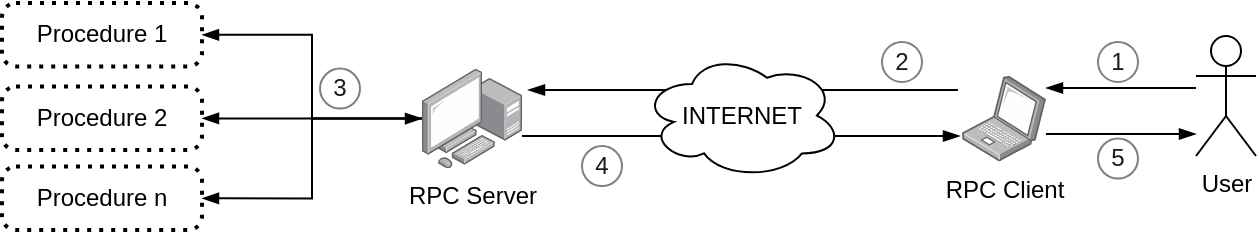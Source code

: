 <mxfile version="14.1.8" type="device" pages="5"><diagram id="woNlCmAnfD8aiD0QvETt" name="RPC"><mxGraphModel dx="1506" dy="543" grid="0" gridSize="10" guides="1" tooltips="1" connect="1" arrows="1" fold="1" page="0" pageScale="1" pageWidth="850" pageHeight="1100" math="0" shadow="0"><root><mxCell id="0"/><mxCell id="1" parent="0"/><mxCell id="-Z8hGdb2n2E0DFw_LCnq-26" style="edgeStyle=orthogonalEdgeStyle;rounded=0;orthogonalLoop=1;jettySize=auto;html=1;startArrow=none;startFill=0;endArrow=blockThin;endFill=1;" parent="1" source="-Z8hGdb2n2E0DFw_LCnq-1" target="-Z8hGdb2n2E0DFw_LCnq-6" edge="1"><mxGeometry relative="1" as="geometry"><mxPoint x="426" y="400" as="targetPoint"/><Array as="points"><mxPoint x="391" y="389"/><mxPoint x="391" y="389"/></Array></mxGeometry></mxCell><mxCell id="-Z8hGdb2n2E0DFw_LCnq-1" value="RPC Client" style="points=[];aspect=fixed;html=1;align=center;shadow=0;dashed=0;image;image=img/lib/allied_telesis/computer_and_terminals/Laptop.svg;" parent="1" vertex="1"><mxGeometry x="310" y="360" width="42" height="42.6" as="geometry"/></mxCell><mxCell id="-Z8hGdb2n2E0DFw_LCnq-10" style="edgeStyle=orthogonalEdgeStyle;rounded=0;orthogonalLoop=1;jettySize=auto;html=1;startArrow=blockThin;startFill=1;endArrow=none;endFill=0;entryX=-0.048;entryY=0.164;entryDx=0;entryDy=0;entryPerimeter=0;exitX=-0.06;exitY=0.214;exitDx=0;exitDy=0;exitPerimeter=0;" parent="1" source="-Z8hGdb2n2E0DFw_LCnq-2" target="-Z8hGdb2n2E0DFw_LCnq-1" edge="1"><mxGeometry relative="1" as="geometry"/></mxCell><mxCell id="-Z8hGdb2n2E0DFw_LCnq-11" style="edgeStyle=orthogonalEdgeStyle;rounded=0;orthogonalLoop=1;jettySize=auto;html=1;entryX=-0.024;entryY=0.704;entryDx=0;entryDy=0;entryPerimeter=0;startArrow=none;startFill=0;endArrow=blockThin;endFill=1;" parent="1" source="-Z8hGdb2n2E0DFw_LCnq-2" target="-Z8hGdb2n2E0DFw_LCnq-1" edge="1"><mxGeometry relative="1" as="geometry"><Array as="points"><mxPoint x="150" y="390"/><mxPoint x="150" y="390"/></Array></mxGeometry></mxCell><mxCell id="-Z8hGdb2n2E0DFw_LCnq-17" style="edgeStyle=orthogonalEdgeStyle;rounded=0;orthogonalLoop=1;jettySize=auto;html=1;entryX=1;entryY=0.5;entryDx=0;entryDy=0;startArrow=none;startFill=0;endArrow=blockThin;endFill=1;" parent="1" source="-Z8hGdb2n2E0DFw_LCnq-2" target="-Z8hGdb2n2E0DFw_LCnq-14" edge="1"><mxGeometry relative="1" as="geometry"/></mxCell><mxCell id="-Z8hGdb2n2E0DFw_LCnq-18" style="edgeStyle=orthogonalEdgeStyle;rounded=0;orthogonalLoop=1;jettySize=auto;html=1;entryX=1;entryY=0.5;entryDx=0;entryDy=0;startArrow=blockThin;startFill=1;endArrow=blockThin;endFill=1;" parent="1" source="-Z8hGdb2n2E0DFw_LCnq-2" target="-Z8hGdb2n2E0DFw_LCnq-15" edge="1"><mxGeometry relative="1" as="geometry"/></mxCell><mxCell id="-Z8hGdb2n2E0DFw_LCnq-19" style="edgeStyle=orthogonalEdgeStyle;rounded=0;orthogonalLoop=1;jettySize=auto;html=1;entryX=1;entryY=0.5;entryDx=0;entryDy=0;startArrow=none;startFill=0;endArrow=blockThin;endFill=1;" parent="1" source="-Z8hGdb2n2E0DFw_LCnq-2" target="-Z8hGdb2n2E0DFw_LCnq-16" edge="1"><mxGeometry relative="1" as="geometry"/></mxCell><mxCell id="-Z8hGdb2n2E0DFw_LCnq-2" value="RPC Server" style="points=[];html=1;align=center;shadow=0;dashed=0;image;image=img/lib/allied_telesis/computer_and_terminals/Personal_Computer_with_Server.svg;aspect=fixed;flipH=1;" parent="1" vertex="1"><mxGeometry x="40" y="356.3" width="50" height="50" as="geometry"/></mxCell><mxCell id="-Z8hGdb2n2E0DFw_LCnq-8" style="edgeStyle=orthogonalEdgeStyle;rounded=0;orthogonalLoop=1;jettySize=auto;html=1;startArrow=none;startFill=0;endArrow=blockThin;endFill=1;" parent="1" source="-Z8hGdb2n2E0DFw_LCnq-6" target="-Z8hGdb2n2E0DFw_LCnq-1" edge="1"><mxGeometry relative="1" as="geometry"><Array as="points"><mxPoint x="394" y="366"/><mxPoint x="394" y="366"/></Array></mxGeometry></mxCell><mxCell id="-Z8hGdb2n2E0DFw_LCnq-6" value="User" style="shape=umlActor;verticalLabelPosition=bottom;verticalAlign=top;html=1;outlineConnect=0;" parent="1" vertex="1"><mxGeometry x="427" y="340" width="30" height="60" as="geometry"/></mxCell><mxCell id="-Z8hGdb2n2E0DFw_LCnq-9" value="INTERNET" style="ellipse;shape=cloud;whiteSpace=wrap;html=1;" parent="1" vertex="1"><mxGeometry x="150" y="348.25" width="100" height="63.05" as="geometry"/></mxCell><mxCell id="-Z8hGdb2n2E0DFw_LCnq-14" value="Procedure 1" style="rounded=1;whiteSpace=wrap;html=1;absoluteArcSize=1;arcSize=14;strokeWidth=2;dashed=1;dashPattern=1 2;" parent="1" vertex="1"><mxGeometry x="-170" y="323.55" width="100" height="31.75" as="geometry"/></mxCell><mxCell id="-Z8hGdb2n2E0DFw_LCnq-15" value="Procedure 2" style="rounded=1;whiteSpace=wrap;html=1;absoluteArcSize=1;arcSize=14;strokeWidth=2;dashed=1;dashPattern=1 2;" parent="1" vertex="1"><mxGeometry x="-170" y="365.3" width="100" height="31.75" as="geometry"/></mxCell><mxCell id="-Z8hGdb2n2E0DFw_LCnq-16" value="Procedure n" style="rounded=1;whiteSpace=wrap;html=1;absoluteArcSize=1;arcSize=14;strokeWidth=2;dashed=1;dashPattern=1 2;" parent="1" vertex="1"><mxGeometry x="-170" y="405.3" width="100" height="31.75" as="geometry"/></mxCell><mxCell id="-Z8hGdb2n2E0DFw_LCnq-21" value="1" style="strokeWidth=1;html=1;shape=mxgraph.flowchart.start_2;whiteSpace=wrap;strokeColor=#808080;fontColor=#1A1A1A;" parent="1" vertex="1"><mxGeometry x="378" y="343" width="20" height="20" as="geometry"/></mxCell><mxCell id="-Z8hGdb2n2E0DFw_LCnq-22" value="2" style="strokeWidth=1;html=1;shape=mxgraph.flowchart.start_2;whiteSpace=wrap;strokeColor=#808080;fontColor=#1A1A1A;" parent="1" vertex="1"><mxGeometry x="270" y="343" width="20" height="20" as="geometry"/></mxCell><mxCell id="-Z8hGdb2n2E0DFw_LCnq-23" value="3" style="strokeWidth=1;html=1;shape=mxgraph.flowchart.start_2;whiteSpace=wrap;strokeColor=#808080;fontColor=#1A1A1A;" parent="1" vertex="1"><mxGeometry x="-11" y="356.3" width="20" height="20" as="geometry"/></mxCell><mxCell id="-Z8hGdb2n2E0DFw_LCnq-24" value="4" style="strokeWidth=1;html=1;shape=mxgraph.flowchart.start_2;whiteSpace=wrap;strokeColor=#808080;fontColor=#1A1A1A;" parent="1" vertex="1"><mxGeometry x="120" y="395.05" width="20" height="20" as="geometry"/></mxCell><mxCell id="-Z8hGdb2n2E0DFw_LCnq-27" value="5" style="strokeWidth=1;html=1;shape=mxgraph.flowchart.start_2;whiteSpace=wrap;strokeColor=#808080;fontColor=#1A1A1A;" parent="1" vertex="1"><mxGeometry x="378" y="391.3" width="20" height="20" as="geometry"/></mxCell></root></mxGraphModel></diagram><diagram id="Rv1lCtA5P-_V6Y8vibQd" name="Usecase"><mxGraphModel dx="866" dy="543" grid="0" gridSize="10" guides="1" tooltips="1" connect="1" arrows="1" fold="1" page="0" pageScale="1" pageWidth="850" pageHeight="1100" math="0" shadow="0"><root><mxCell id="M6fNICThDrxCu622uzMg-0"/><mxCell id="M6fNICThDrxCu622uzMg-1" parent="M6fNICThDrxCu622uzMg-0"/><mxCell id="M6fNICThDrxCu622uzMg-8" style="edgeStyle=orthogonalEdgeStyle;orthogonalLoop=1;jettySize=auto;html=1;exitX=0.5;exitY=0.5;exitDx=0;exitDy=0;exitPerimeter=0;entryX=0;entryY=0.5;entryDx=0;entryDy=0;curved=1;" parent="M6fNICThDrxCu622uzMg-1" source="M6fNICThDrxCu622uzMg-2" target="M6fNICThDrxCu622uzMg-3" edge="1"><mxGeometry relative="1" as="geometry"/></mxCell><mxCell id="M6fNICThDrxCu622uzMg-9" style="edgeStyle=orthogonalEdgeStyle;curved=1;orthogonalLoop=1;jettySize=auto;html=1;exitX=0.5;exitY=0.5;exitDx=0;exitDy=0;exitPerimeter=0;entryX=0;entryY=0.5;entryDx=0;entryDy=0;" parent="M6fNICThDrxCu622uzMg-1" source="M6fNICThDrxCu622uzMg-2" target="M6fNICThDrxCu622uzMg-4" edge="1"><mxGeometry relative="1" as="geometry"/></mxCell><mxCell id="M6fNICThDrxCu622uzMg-10" style="edgeStyle=orthogonalEdgeStyle;curved=1;orthogonalLoop=1;jettySize=auto;html=1;exitX=0.5;exitY=0.5;exitDx=0;exitDy=0;exitPerimeter=0;entryX=0;entryY=0.5;entryDx=0;entryDy=0;" parent="M6fNICThDrxCu622uzMg-1" source="M6fNICThDrxCu622uzMg-2" target="M6fNICThDrxCu622uzMg-6" edge="1"><mxGeometry relative="1" as="geometry"/></mxCell><mxCell id="M6fNICThDrxCu622uzMg-11" style="edgeStyle=orthogonalEdgeStyle;curved=1;orthogonalLoop=1;jettySize=auto;html=1;exitX=0.5;exitY=0.5;exitDx=0;exitDy=0;exitPerimeter=0;entryX=0;entryY=0.5;entryDx=0;entryDy=0;" parent="M6fNICThDrxCu622uzMg-1" source="M6fNICThDrxCu622uzMg-2" target="M6fNICThDrxCu622uzMg-5" edge="1"><mxGeometry relative="1" as="geometry"/></mxCell><mxCell id="M6fNICThDrxCu622uzMg-12" style="edgeStyle=orthogonalEdgeStyle;curved=1;orthogonalLoop=1;jettySize=auto;html=1;exitX=0.5;exitY=0.5;exitDx=0;exitDy=0;exitPerimeter=0;entryX=0;entryY=0.5;entryDx=0;entryDy=0;" parent="M6fNICThDrxCu622uzMg-1" source="M6fNICThDrxCu622uzMg-2" target="M6fNICThDrxCu622uzMg-7" edge="1"><mxGeometry relative="1" as="geometry"/></mxCell><mxCell id="M6fNICThDrxCu622uzMg-2" value="Pengguna" style="shape=umlActor;verticalLabelPosition=bottom;verticalAlign=top;html=1;" parent="M6fNICThDrxCu622uzMg-1" vertex="1"><mxGeometry x="120" y="160" width="30" height="60" as="geometry"/></mxCell><mxCell id="M6fNICThDrxCu622uzMg-3" value="Melihat daftar karyawan" style="ellipse;whiteSpace=wrap;html=1;" parent="M6fNICThDrxCu622uzMg-1" vertex="1"><mxGeometry x="280" y="80" width="100" height="70" as="geometry"/></mxCell><mxCell id="M6fNICThDrxCu622uzMg-4" value="Menambah data karyawan" style="ellipse;whiteSpace=wrap;html=1;" parent="M6fNICThDrxCu622uzMg-1" vertex="1"><mxGeometry x="280" y="160" width="100" height="70" as="geometry"/></mxCell><mxCell id="M6fNICThDrxCu622uzMg-5" value="Menghapus data karyawan" style="ellipse;whiteSpace=wrap;html=1;" parent="M6fNICThDrxCu622uzMg-1" vertex="1"><mxGeometry x="280" y="320" width="100" height="70" as="geometry"/></mxCell><mxCell id="M6fNICThDrxCu622uzMg-6" value="Mengubah data karyawan" style="ellipse;whiteSpace=wrap;html=1;" parent="M6fNICThDrxCu622uzMg-1" vertex="1"><mxGeometry x="280" y="240" width="100" height="70" as="geometry"/></mxCell><mxCell id="M6fNICThDrxCu622uzMg-7" value="Melihat detail data karyawan" style="ellipse;whiteSpace=wrap;html=1;" parent="M6fNICThDrxCu622uzMg-1" vertex="1"><mxGeometry x="280" y="400" width="100" height="70" as="geometry"/></mxCell></root></mxGraphModel></diagram><diagram id="-TFB2u6e1cImg6D9PpEs" name="Sequence"><mxGraphModel dx="722" dy="453" grid="0" gridSize="10" guides="1" tooltips="1" connect="1" arrows="1" fold="1" page="0" pageScale="1" pageWidth="850" pageHeight="1100" math="0" shadow="0"><root><mxCell id="QpWuN5VVwZldmbGWJyBb-0"/><mxCell id="QpWuN5VVwZldmbGWJyBb-1" parent="QpWuN5VVwZldmbGWJyBb-0"/><mxCell id="QpWuN5VVwZldmbGWJyBb-5" value="Proses Daftar Karyawan" style="shape=umlLifeline;participant=umlControl;perimeter=lifelinePerimeter;whiteSpace=wrap;html=1;container=1;collapsible=0;recursiveResize=0;verticalAlign=top;spacingTop=36;outlineConnect=0;" parent="QpWuN5VVwZldmbGWJyBb-1" vertex="1"><mxGeometry x="300" y="80" width="40" height="300" as="geometry"/></mxCell><mxCell id="QpWuN5VVwZldmbGWJyBb-12" value="" style="html=1;points=[];perimeter=orthogonalPerimeter;" parent="QpWuN5VVwZldmbGWJyBb-5" vertex="1"><mxGeometry x="15" y="120" width="10" height="130" as="geometry"/></mxCell><mxCell id="QpWuN5VVwZldmbGWJyBb-6" value="Data Karyawan" style="shape=umlLifeline;participant=umlEntity;perimeter=lifelinePerimeter;whiteSpace=wrap;html=1;container=1;collapsible=0;recursiveResize=0;verticalAlign=top;spacingTop=36;outlineConnect=0;" parent="QpWuN5VVwZldmbGWJyBb-1" vertex="1"><mxGeometry x="410" y="80" width="40" height="300" as="geometry"/></mxCell><mxCell id="QpWuN5VVwZldmbGWJyBb-16" value="" style="html=1;points=[];perimeter=orthogonalPerimeter;" parent="QpWuN5VVwZldmbGWJyBb-6" vertex="1"><mxGeometry x="15" y="150" width="10" height="80" as="geometry"/></mxCell><mxCell id="QpWuN5VVwZldmbGWJyBb-7" value="Halaman Daftar Karyawan" style="shape=umlLifeline;participant=umlBoundary;perimeter=lifelinePerimeter;whiteSpace=wrap;html=1;container=1;collapsible=0;recursiveResize=0;verticalAlign=top;spacingTop=36;outlineConnect=0;" parent="QpWuN5VVwZldmbGWJyBb-1" vertex="1"><mxGeometry x="170" y="80" width="50" height="300" as="geometry"/></mxCell><mxCell id="QpWuN5VVwZldmbGWJyBb-8" value="Pengguna" style="shape=umlLifeline;participant=umlActor;perimeter=lifelinePerimeter;whiteSpace=wrap;html=1;container=1;collapsible=0;recursiveResize=0;verticalAlign=top;spacingTop=36;outlineConnect=0;" parent="QpWuN5VVwZldmbGWJyBb-1" vertex="1"><mxGeometry x="70" y="80" width="20" height="300" as="geometry"/></mxCell><mxCell id="QpWuN5VVwZldmbGWJyBb-14" value="" style="html=1;points=[];perimeter=orthogonalPerimeter;" parent="QpWuN5VVwZldmbGWJyBb-8" vertex="1"><mxGeometry x="5" y="110" width="10" height="180" as="geometry"/></mxCell><mxCell id="QpWuN5VVwZldmbGWJyBb-10" value="" style="html=1;points=[];perimeter=orthogonalPerimeter;" parent="QpWuN5VVwZldmbGWJyBb-1" vertex="1"><mxGeometry x="190" y="190" width="10" height="180" as="geometry"/></mxCell><mxCell id="QpWuN5VVwZldmbGWJyBb-11" value="membuka halaman daftar&amp;nbsp;karyawan" style="html=1;verticalAlign=bottom;startArrow=oval;endArrow=block;startSize=8;" parent="QpWuN5VVwZldmbGWJyBb-1" source="QpWuN5VVwZldmbGWJyBb-8" target="QpWuN5VVwZldmbGWJyBb-10" edge="1"><mxGeometry x="0.095" y="10" relative="1" as="geometry"><mxPoint x="80" y="150" as="sourcePoint"/><Array as="points"><mxPoint x="130" y="200"/></Array><mxPoint x="1" as="offset"/></mxGeometry></mxCell><mxCell id="QpWuN5VVwZldmbGWJyBb-13" value="meminta data karyawan" style="html=1;verticalAlign=bottom;startArrow=oval;endArrow=block;startSize=8;" parent="QpWuN5VVwZldmbGWJyBb-1" source="QpWuN5VVwZldmbGWJyBb-7" target="QpWuN5VVwZldmbGWJyBb-12" edge="1"><mxGeometry relative="1" as="geometry"><mxPoint x="260" y="190" as="sourcePoint"/><Array as="points"><mxPoint x="290" y="220"/></Array></mxGeometry></mxCell><mxCell id="QpWuN5VVwZldmbGWJyBb-17" value="meminta data karyawan" style="html=1;verticalAlign=bottom;startArrow=oval;endArrow=block;startSize=8;" parent="QpWuN5VVwZldmbGWJyBb-1" source="QpWuN5VVwZldmbGWJyBb-12" target="QpWuN5VVwZldmbGWJyBb-16" edge="1"><mxGeometry relative="1" as="geometry"><mxPoint x="366" y="190" as="sourcePoint"/><Array as="points"><mxPoint x="400" y="250"/></Array></mxGeometry></mxCell><mxCell id="QpWuN5VVwZldmbGWJyBb-18" value="mengirim data karyawan" style="html=1;verticalAlign=bottom;startArrow=oval;startFill=1;endArrow=block;startSize=8;exitX=0.2;exitY=0.75;exitDx=0;exitDy=0;exitPerimeter=0;" parent="QpWuN5VVwZldmbGWJyBb-1" source="QpWuN5VVwZldmbGWJyBb-16" target="QpWuN5VVwZldmbGWJyBb-12" edge="1"><mxGeometry width="60" relative="1" as="geometry"><mxPoint x="360" y="280" as="sourcePoint"/><mxPoint x="380" y="350" as="targetPoint"/></mxGeometry></mxCell><mxCell id="QpWuN5VVwZldmbGWJyBb-19" value="mengirim data karyawan" style="html=1;verticalAlign=bottom;startArrow=oval;startFill=1;endArrow=block;startSize=8;" parent="QpWuN5VVwZldmbGWJyBb-1" source="QpWuN5VVwZldmbGWJyBb-12" target="QpWuN5VVwZldmbGWJyBb-10" edge="1"><mxGeometry width="60" relative="1" as="geometry"><mxPoint x="360" y="324" as="sourcePoint"/><mxPoint x="420" y="324" as="targetPoint"/><Array as="points"><mxPoint x="260" y="310"/></Array></mxGeometry></mxCell><mxCell id="QpWuN5VVwZldmbGWJyBb-21" value="menampilkan data karyawan" style="html=1;verticalAlign=bottom;startArrow=oval;startFill=1;endArrow=block;startSize=8;exitX=0.2;exitY=0.75;exitDx=0;exitDy=0;exitPerimeter=0;" parent="QpWuN5VVwZldmbGWJyBb-1" edge="1"><mxGeometry width="60" relative="1" as="geometry"><mxPoint x="192" y="340" as="sourcePoint"/><mxPoint x="80" y="340" as="targetPoint"/></mxGeometry></mxCell><mxCell id="QpWuN5VVwZldmbGWJyBb-22" value="Proses Tambah Karyawan" style="shape=umlLifeline;participant=umlControl;perimeter=lifelinePerimeter;whiteSpace=wrap;html=1;container=1;collapsible=0;recursiveResize=0;verticalAlign=top;spacingTop=36;outlineConnect=0;" parent="QpWuN5VVwZldmbGWJyBb-1" vertex="1"><mxGeometry x="780" y="80" width="40" height="300" as="geometry"/></mxCell><mxCell id="QpWuN5VVwZldmbGWJyBb-23" value="" style="html=1;points=[];perimeter=orthogonalPerimeter;" parent="QpWuN5VVwZldmbGWJyBb-22" vertex="1"><mxGeometry x="15" y="120" width="10" height="80" as="geometry"/></mxCell><mxCell id="QpWuN5VVwZldmbGWJyBb-24" value="Data Karyawan" style="shape=umlLifeline;participant=umlEntity;perimeter=lifelinePerimeter;whiteSpace=wrap;html=1;container=1;collapsible=0;recursiveResize=0;verticalAlign=top;spacingTop=36;outlineConnect=0;" parent="QpWuN5VVwZldmbGWJyBb-1" vertex="1"><mxGeometry x="890" y="80" width="40" height="300" as="geometry"/></mxCell><mxCell id="QpWuN5VVwZldmbGWJyBb-25" value="" style="html=1;points=[];perimeter=orthogonalPerimeter;" parent="QpWuN5VVwZldmbGWJyBb-24" vertex="1"><mxGeometry x="15" y="150" width="10" height="80" as="geometry"/></mxCell><mxCell id="QpWuN5VVwZldmbGWJyBb-26" value="Halaman Tambah Karyawan" style="shape=umlLifeline;participant=umlBoundary;perimeter=lifelinePerimeter;whiteSpace=wrap;html=1;container=1;collapsible=0;recursiveResize=0;verticalAlign=top;spacingTop=36;outlineConnect=0;" parent="QpWuN5VVwZldmbGWJyBb-1" vertex="1"><mxGeometry x="650" y="80" width="50" height="300" as="geometry"/></mxCell><mxCell id="QpWuN5VVwZldmbGWJyBb-27" value="Pengguna" style="shape=umlLifeline;participant=umlActor;perimeter=lifelinePerimeter;whiteSpace=wrap;html=1;container=1;collapsible=0;recursiveResize=0;verticalAlign=top;spacingTop=36;outlineConnect=0;" parent="QpWuN5VVwZldmbGWJyBb-1" vertex="1"><mxGeometry x="550" y="80" width="20" height="300" as="geometry"/></mxCell><mxCell id="QpWuN5VVwZldmbGWJyBb-28" value="" style="html=1;points=[];perimeter=orthogonalPerimeter;" parent="QpWuN5VVwZldmbGWJyBb-27" vertex="1"><mxGeometry x="5" y="110" width="10" height="70" as="geometry"/></mxCell><mxCell id="QpWuN5VVwZldmbGWJyBb-29" value="" style="html=1;points=[];perimeter=orthogonalPerimeter;" parent="QpWuN5VVwZldmbGWJyBb-1" vertex="1"><mxGeometry x="670" y="190" width="10" height="70" as="geometry"/></mxCell><mxCell id="QpWuN5VVwZldmbGWJyBb-30" value="mengisi data karyawan" style="html=1;verticalAlign=bottom;startArrow=oval;endArrow=block;startSize=8;" parent="QpWuN5VVwZldmbGWJyBb-1" source="QpWuN5VVwZldmbGWJyBb-27" target="QpWuN5VVwZldmbGWJyBb-29" edge="1"><mxGeometry x="0.095" y="10" relative="1" as="geometry"><mxPoint x="560" y="150" as="sourcePoint"/><Array as="points"><mxPoint x="610" y="200"/></Array><mxPoint x="1" as="offset"/></mxGeometry></mxCell><mxCell id="QpWuN5VVwZldmbGWJyBb-31" value="mengirim data karyawan" style="html=1;verticalAlign=bottom;startArrow=oval;endArrow=block;startSize=8;" parent="QpWuN5VVwZldmbGWJyBb-1" source="QpWuN5VVwZldmbGWJyBb-26" target="QpWuN5VVwZldmbGWJyBb-23" edge="1"><mxGeometry relative="1" as="geometry"><mxPoint x="740" y="190" as="sourcePoint"/><Array as="points"><mxPoint x="770" y="220"/></Array></mxGeometry></mxCell><mxCell id="QpWuN5VVwZldmbGWJyBb-32" value="menyimpan data karyawan" style="html=1;verticalAlign=bottom;startArrow=oval;endArrow=block;startSize=8;" parent="QpWuN5VVwZldmbGWJyBb-1" source="QpWuN5VVwZldmbGWJyBb-23" target="QpWuN5VVwZldmbGWJyBb-25" edge="1"><mxGeometry relative="1" as="geometry"><mxPoint x="846" y="190" as="sourcePoint"/><Array as="points"><mxPoint x="880" y="250"/></Array></mxGeometry></mxCell><mxCell id="yzYEtPhtrdbTJRvavdKG-0" value="Proses Ubah Karyawan" style="shape=umlLifeline;participant=umlControl;perimeter=lifelinePerimeter;whiteSpace=wrap;html=1;container=1;collapsible=0;recursiveResize=0;verticalAlign=top;spacingTop=36;outlineConnect=0;" vertex="1" parent="QpWuN5VVwZldmbGWJyBb-1"><mxGeometry x="300" y="440" width="40" height="300" as="geometry"/></mxCell><mxCell id="yzYEtPhtrdbTJRvavdKG-1" value="" style="html=1;points=[];perimeter=orthogonalPerimeter;" vertex="1" parent="yzYEtPhtrdbTJRvavdKG-0"><mxGeometry x="15" y="120" width="10" height="100" as="geometry"/></mxCell><mxCell id="yzYEtPhtrdbTJRvavdKG-2" value="Data Karyawan" style="shape=umlLifeline;participant=umlEntity;perimeter=lifelinePerimeter;whiteSpace=wrap;html=1;container=1;collapsible=0;recursiveResize=0;verticalAlign=top;spacingTop=36;outlineConnect=0;" vertex="1" parent="QpWuN5VVwZldmbGWJyBb-1"><mxGeometry x="410" y="440" width="40" height="300" as="geometry"/></mxCell><mxCell id="yzYEtPhtrdbTJRvavdKG-3" value="" style="html=1;points=[];perimeter=orthogonalPerimeter;" vertex="1" parent="yzYEtPhtrdbTJRvavdKG-2"><mxGeometry x="15" y="150" width="10" height="80" as="geometry"/></mxCell><mxCell id="yzYEtPhtrdbTJRvavdKG-4" value="Halaman Ubah Karyawan" style="shape=umlLifeline;participant=umlBoundary;perimeter=lifelinePerimeter;whiteSpace=wrap;html=1;container=1;collapsible=0;recursiveResize=0;verticalAlign=top;spacingTop=36;outlineConnect=0;" vertex="1" parent="QpWuN5VVwZldmbGWJyBb-1"><mxGeometry x="170" y="440" width="51" height="300" as="geometry"/></mxCell><mxCell id="yzYEtPhtrdbTJRvavdKG-5" value="Pengguna" style="shape=umlLifeline;participant=umlActor;perimeter=lifelinePerimeter;whiteSpace=wrap;html=1;container=1;collapsible=0;recursiveResize=0;verticalAlign=top;spacingTop=36;outlineConnect=0;" vertex="1" parent="QpWuN5VVwZldmbGWJyBb-1"><mxGeometry x="70" y="440" width="20" height="300" as="geometry"/></mxCell><mxCell id="yzYEtPhtrdbTJRvavdKG-6" value="" style="html=1;points=[];perimeter=orthogonalPerimeter;" vertex="1" parent="yzYEtPhtrdbTJRvavdKG-5"><mxGeometry x="5" y="110" width="10" height="90" as="geometry"/></mxCell><mxCell id="yzYEtPhtrdbTJRvavdKG-7" value="" style="html=1;points=[];perimeter=orthogonalPerimeter;" vertex="1" parent="QpWuN5VVwZldmbGWJyBb-1"><mxGeometry x="190" y="550" width="10" height="90" as="geometry"/></mxCell><mxCell id="yzYEtPhtrdbTJRvavdKG-8" value="mengisi perubahan data karyawan" style="html=1;verticalAlign=bottom;startArrow=oval;endArrow=block;startSize=8;" edge="1" parent="QpWuN5VVwZldmbGWJyBb-1" source="yzYEtPhtrdbTJRvavdKG-5" target="yzYEtPhtrdbTJRvavdKG-7"><mxGeometry x="0.095" y="10" relative="1" as="geometry"><mxPoint x="80" y="510" as="sourcePoint"/><Array as="points"><mxPoint x="130" y="560"/></Array><mxPoint x="1" as="offset"/></mxGeometry></mxCell><mxCell id="yzYEtPhtrdbTJRvavdKG-9" value="mengirim data karyawan" style="html=1;verticalAlign=bottom;startArrow=oval;endArrow=block;startSize=8;" edge="1" parent="QpWuN5VVwZldmbGWJyBb-1" source="yzYEtPhtrdbTJRvavdKG-4" target="yzYEtPhtrdbTJRvavdKG-1"><mxGeometry relative="1" as="geometry"><mxPoint x="260" y="550" as="sourcePoint"/><Array as="points"><mxPoint x="290" y="580"/></Array></mxGeometry></mxCell><mxCell id="yzYEtPhtrdbTJRvavdKG-10" value="menyimpan data karyawan" style="html=1;verticalAlign=bottom;startArrow=oval;endArrow=block;startSize=8;" edge="1" parent="QpWuN5VVwZldmbGWJyBb-1" source="yzYEtPhtrdbTJRvavdKG-1" target="yzYEtPhtrdbTJRvavdKG-3"><mxGeometry relative="1" as="geometry"><mxPoint x="366" y="550" as="sourcePoint"/><Array as="points"><mxPoint x="400" y="610"/></Array></mxGeometry></mxCell><mxCell id="QyrhIuuWa1SiT28RYTTI-0" value="Proses Hapus Karyawan" style="shape=umlLifeline;participant=umlControl;perimeter=lifelinePerimeter;whiteSpace=wrap;html=1;container=1;collapsible=0;recursiveResize=0;verticalAlign=top;spacingTop=36;outlineConnect=0;" vertex="1" parent="QpWuN5VVwZldmbGWJyBb-1"><mxGeometry x="780" y="440" width="40" height="300" as="geometry"/></mxCell><mxCell id="QyrhIuuWa1SiT28RYTTI-1" value="" style="html=1;points=[];perimeter=orthogonalPerimeter;" vertex="1" parent="QyrhIuuWa1SiT28RYTTI-0"><mxGeometry x="15" y="120" width="10" height="100" as="geometry"/></mxCell><mxCell id="QyrhIuuWa1SiT28RYTTI-2" value="Data Karyawan" style="shape=umlLifeline;participant=umlEntity;perimeter=lifelinePerimeter;whiteSpace=wrap;html=1;container=1;collapsible=0;recursiveResize=0;verticalAlign=top;spacingTop=36;outlineConnect=0;" vertex="1" parent="QpWuN5VVwZldmbGWJyBb-1"><mxGeometry x="890" y="440" width="40" height="300" as="geometry"/></mxCell><mxCell id="QyrhIuuWa1SiT28RYTTI-3" value="" style="html=1;points=[];perimeter=orthogonalPerimeter;" vertex="1" parent="QyrhIuuWa1SiT28RYTTI-2"><mxGeometry x="15" y="150" width="10" height="80" as="geometry"/></mxCell><mxCell id="QyrhIuuWa1SiT28RYTTI-4" value="Tombol Hapus Karyawan" style="shape=umlLifeline;participant=umlBoundary;perimeter=lifelinePerimeter;whiteSpace=wrap;html=1;container=1;collapsible=0;recursiveResize=0;verticalAlign=top;spacingTop=36;outlineConnect=0;" vertex="1" parent="QpWuN5VVwZldmbGWJyBb-1"><mxGeometry x="650" y="441" width="50" height="300" as="geometry"/></mxCell><mxCell id="QyrhIuuWa1SiT28RYTTI-5" value="Pengguna" style="shape=umlLifeline;participant=umlActor;perimeter=lifelinePerimeter;whiteSpace=wrap;html=1;container=1;collapsible=0;recursiveResize=0;verticalAlign=top;spacingTop=36;outlineConnect=0;" vertex="1" parent="QpWuN5VVwZldmbGWJyBb-1"><mxGeometry x="550" y="440" width="20" height="300" as="geometry"/></mxCell><mxCell id="QyrhIuuWa1SiT28RYTTI-6" value="" style="html=1;points=[];perimeter=orthogonalPerimeter;" vertex="1" parent="QyrhIuuWa1SiT28RYTTI-5"><mxGeometry x="5" y="110" width="10" height="90" as="geometry"/></mxCell><mxCell id="QyrhIuuWa1SiT28RYTTI-7" value="" style="html=1;points=[];perimeter=orthogonalPerimeter;" vertex="1" parent="QpWuN5VVwZldmbGWJyBb-1"><mxGeometry x="670" y="550" width="10" height="90" as="geometry"/></mxCell><mxCell id="QyrhIuuWa1SiT28RYTTI-8" value="menekan tombol hapus" style="html=1;verticalAlign=bottom;startArrow=oval;endArrow=block;startSize=8;" edge="1" parent="QpWuN5VVwZldmbGWJyBb-1" source="QyrhIuuWa1SiT28RYTTI-5" target="QyrhIuuWa1SiT28RYTTI-7"><mxGeometry x="0.095" y="10" relative="1" as="geometry"><mxPoint x="560" y="510" as="sourcePoint"/><Array as="points"><mxPoint x="610" y="560"/></Array><mxPoint x="1" as="offset"/></mxGeometry></mxCell><mxCell id="QyrhIuuWa1SiT28RYTTI-9" value="menghapus data karyawan" style="html=1;verticalAlign=bottom;startArrow=oval;endArrow=block;startSize=8;" edge="1" parent="QpWuN5VVwZldmbGWJyBb-1" source="QyrhIuuWa1SiT28RYTTI-4" target="QyrhIuuWa1SiT28RYTTI-1"><mxGeometry relative="1" as="geometry"><mxPoint x="740" y="550" as="sourcePoint"/><Array as="points"><mxPoint x="770" y="580"/></Array></mxGeometry></mxCell><mxCell id="QyrhIuuWa1SiT28RYTTI-10" value="menghapus data karyawan" style="html=1;verticalAlign=bottom;startArrow=oval;endArrow=block;startSize=8;" edge="1" parent="QpWuN5VVwZldmbGWJyBb-1" source="QyrhIuuWa1SiT28RYTTI-1" target="QyrhIuuWa1SiT28RYTTI-3"><mxGeometry relative="1" as="geometry"><mxPoint x="846" y="550" as="sourcePoint"/><Array as="points"><mxPoint x="880" y="610"/></Array></mxGeometry></mxCell><mxCell id="QyrhIuuWa1SiT28RYTTI-11" value="Proses Detail Karyawan" style="shape=umlLifeline;participant=umlControl;perimeter=lifelinePerimeter;whiteSpace=wrap;html=1;container=1;collapsible=0;recursiveResize=0;verticalAlign=top;spacingTop=36;outlineConnect=0;" vertex="1" parent="QpWuN5VVwZldmbGWJyBb-1"><mxGeometry x="300" y="830" width="40" height="300" as="geometry"/></mxCell><mxCell id="QyrhIuuWa1SiT28RYTTI-12" value="" style="html=1;points=[];perimeter=orthogonalPerimeter;" vertex="1" parent="QyrhIuuWa1SiT28RYTTI-11"><mxGeometry x="15" y="120" width="10" height="130" as="geometry"/></mxCell><mxCell id="QyrhIuuWa1SiT28RYTTI-13" value="Data Karyawan" style="shape=umlLifeline;participant=umlEntity;perimeter=lifelinePerimeter;whiteSpace=wrap;html=1;container=1;collapsible=0;recursiveResize=0;verticalAlign=top;spacingTop=36;outlineConnect=0;" vertex="1" parent="QpWuN5VVwZldmbGWJyBb-1"><mxGeometry x="410" y="830" width="40" height="300" as="geometry"/></mxCell><mxCell id="QyrhIuuWa1SiT28RYTTI-14" value="" style="html=1;points=[];perimeter=orthogonalPerimeter;" vertex="1" parent="QyrhIuuWa1SiT28RYTTI-13"><mxGeometry x="15" y="150" width="10" height="80" as="geometry"/></mxCell><mxCell id="QyrhIuuWa1SiT28RYTTI-15" value="Halaman Detail Karyawan" style="shape=umlLifeline;participant=umlBoundary;perimeter=lifelinePerimeter;whiteSpace=wrap;html=1;container=1;collapsible=0;recursiveResize=0;verticalAlign=top;spacingTop=36;outlineConnect=0;" vertex="1" parent="QpWuN5VVwZldmbGWJyBb-1"><mxGeometry x="170" y="830" width="50" height="300" as="geometry"/></mxCell><mxCell id="QyrhIuuWa1SiT28RYTTI-16" value="Pengguna" style="shape=umlLifeline;participant=umlActor;perimeter=lifelinePerimeter;whiteSpace=wrap;html=1;container=1;collapsible=0;recursiveResize=0;verticalAlign=top;spacingTop=36;outlineConnect=0;" vertex="1" parent="QpWuN5VVwZldmbGWJyBb-1"><mxGeometry x="70" y="830" width="20" height="300" as="geometry"/></mxCell><mxCell id="QyrhIuuWa1SiT28RYTTI-17" value="" style="html=1;points=[];perimeter=orthogonalPerimeter;" vertex="1" parent="QyrhIuuWa1SiT28RYTTI-16"><mxGeometry x="5" y="110" width="10" height="180" as="geometry"/></mxCell><mxCell id="QyrhIuuWa1SiT28RYTTI-18" value="" style="html=1;points=[];perimeter=orthogonalPerimeter;" vertex="1" parent="QpWuN5VVwZldmbGWJyBb-1"><mxGeometry x="190" y="940" width="10" height="180" as="geometry"/></mxCell><mxCell id="QyrhIuuWa1SiT28RYTTI-19" value="membuka halaman detail karyawan" style="html=1;verticalAlign=bottom;startArrow=oval;endArrow=block;startSize=8;" edge="1" parent="QpWuN5VVwZldmbGWJyBb-1" source="QyrhIuuWa1SiT28RYTTI-16" target="QyrhIuuWa1SiT28RYTTI-18"><mxGeometry x="0.095" y="10" relative="1" as="geometry"><mxPoint x="80" y="900" as="sourcePoint"/><Array as="points"><mxPoint x="130" y="950"/></Array><mxPoint x="1" as="offset"/></mxGeometry></mxCell><mxCell id="QyrhIuuWa1SiT28RYTTI-20" value="meminta data karyawan" style="html=1;verticalAlign=bottom;startArrow=oval;endArrow=block;startSize=8;" edge="1" parent="QpWuN5VVwZldmbGWJyBb-1" source="QyrhIuuWa1SiT28RYTTI-15" target="QyrhIuuWa1SiT28RYTTI-12"><mxGeometry relative="1" as="geometry"><mxPoint x="260" y="940" as="sourcePoint"/><Array as="points"><mxPoint x="290" y="970"/></Array></mxGeometry></mxCell><mxCell id="QyrhIuuWa1SiT28RYTTI-21" value="meminta data karyawan" style="html=1;verticalAlign=bottom;startArrow=oval;endArrow=block;startSize=8;" edge="1" parent="QpWuN5VVwZldmbGWJyBb-1" source="QyrhIuuWa1SiT28RYTTI-12" target="QyrhIuuWa1SiT28RYTTI-14"><mxGeometry relative="1" as="geometry"><mxPoint x="366" y="940" as="sourcePoint"/><Array as="points"><mxPoint x="400" y="1000"/></Array></mxGeometry></mxCell><mxCell id="QyrhIuuWa1SiT28RYTTI-22" value="mengirim data karyawan" style="html=1;verticalAlign=bottom;startArrow=oval;startFill=1;endArrow=block;startSize=8;exitX=0.2;exitY=0.75;exitDx=0;exitDy=0;exitPerimeter=0;" edge="1" parent="QpWuN5VVwZldmbGWJyBb-1" source="QyrhIuuWa1SiT28RYTTI-14" target="QyrhIuuWa1SiT28RYTTI-12"><mxGeometry width="60" relative="1" as="geometry"><mxPoint x="360" y="1030" as="sourcePoint"/><mxPoint x="380" y="1100" as="targetPoint"/></mxGeometry></mxCell><mxCell id="QyrhIuuWa1SiT28RYTTI-23" value="mengirim data karyawan" style="html=1;verticalAlign=bottom;startArrow=oval;startFill=1;endArrow=block;startSize=8;" edge="1" parent="QpWuN5VVwZldmbGWJyBb-1" source="QyrhIuuWa1SiT28RYTTI-12" target="QyrhIuuWa1SiT28RYTTI-18"><mxGeometry width="60" relative="1" as="geometry"><mxPoint x="360" y="1074" as="sourcePoint"/><mxPoint x="420" y="1074" as="targetPoint"/><Array as="points"><mxPoint x="260" y="1060"/></Array></mxGeometry></mxCell><mxCell id="QyrhIuuWa1SiT28RYTTI-24" value="menampilkan data karyawan" style="html=1;verticalAlign=bottom;startArrow=oval;startFill=1;endArrow=block;startSize=8;exitX=0.2;exitY=0.75;exitDx=0;exitDy=0;exitPerimeter=0;" edge="1" parent="QpWuN5VVwZldmbGWJyBb-1"><mxGeometry width="60" relative="1" as="geometry"><mxPoint x="192" y="1090" as="sourcePoint"/><mxPoint x="80.0" y="1090" as="targetPoint"/></mxGeometry></mxCell></root></mxGraphModel></diagram><diagram id="Z8iZZx_JANPgofNG9bMm" name="Activity"><mxGraphModel dx="1701" dy="1039" grid="0" gridSize="10" guides="1" tooltips="1" connect="1" arrows="1" fold="1" page="0" pageScale="1" pageWidth="850" pageHeight="1100" math="0" shadow="0"><root><mxCell id="xOMlkDdO838p1mEP-yCW-0"/><mxCell id="xOMlkDdO838p1mEP-yCW-1" parent="xOMlkDdO838p1mEP-yCW-0"/><mxCell id="46NGdzP7roDiaQ2iLfUV-12" value="Melihat Daftar Karyawan" style="swimlane;html=1;childLayout=stackLayout;resizeParent=1;resizeParentMax=0;startSize=20;" vertex="1" parent="xOMlkDdO838p1mEP-yCW-1"><mxGeometry x="-60" y="-70" width="310" height="430" as="geometry"/></mxCell><mxCell id="46NGdzP7roDiaQ2iLfUV-13" value="Pengguna" style="swimlane;html=1;startSize=20;" vertex="1" parent="46NGdzP7roDiaQ2iLfUV-12"><mxGeometry y="20" width="150" height="410" as="geometry"/></mxCell><mxCell id="46NGdzP7roDiaQ2iLfUV-17" value="" style="ellipse;html=1;shape=startState;fillColor=#000000;strokeColor=#ff0000;" vertex="1" parent="46NGdzP7roDiaQ2iLfUV-13"><mxGeometry x="56" y="30" width="31" height="30" as="geometry"/></mxCell><mxCell id="46NGdzP7roDiaQ2iLfUV-18" value="" style="edgeStyle=orthogonalEdgeStyle;html=1;verticalAlign=bottom;endArrow=open;endSize=8;strokeColor=#ff0000;" edge="1" source="46NGdzP7roDiaQ2iLfUV-17" parent="46NGdzP7roDiaQ2iLfUV-13" target="46NGdzP7roDiaQ2iLfUV-19"><mxGeometry relative="1" as="geometry"><mxPoint x="60" y="120" as="targetPoint"/></mxGeometry></mxCell><mxCell id="46NGdzP7roDiaQ2iLfUV-19" value="Membuka halaman daftar karyawan" style="rounded=1;whiteSpace=wrap;html=1;arcSize=40;fontColor=#000000;fillColor=#ffffc0;strokeColor=#ff0000;" vertex="1" parent="46NGdzP7roDiaQ2iLfUV-13"><mxGeometry x="11" y="120" width="121" height="40" as="geometry"/></mxCell><mxCell id="46NGdzP7roDiaQ2iLfUV-23" value="Melihat daftar karyawan" style="rounded=1;whiteSpace=wrap;html=1;arcSize=40;fontColor=#000000;fillColor=#ffffc0;strokeColor=#ff0000;" vertex="1" parent="46NGdzP7roDiaQ2iLfUV-13"><mxGeometry x="15" y="230" width="120" height="40" as="geometry"/></mxCell><mxCell id="46NGdzP7roDiaQ2iLfUV-24" value="" style="edgeStyle=orthogonalEdgeStyle;html=1;verticalAlign=bottom;endArrow=open;endSize=8;strokeColor=#ff0000;entryX=0.5;entryY=0;entryDx=0;entryDy=0;" edge="1" source="46NGdzP7roDiaQ2iLfUV-23" parent="46NGdzP7roDiaQ2iLfUV-13" target="46NGdzP7roDiaQ2iLfUV-26"><mxGeometry relative="1" as="geometry"><mxPoint x="75" y="330" as="targetPoint"/></mxGeometry></mxCell><mxCell id="46NGdzP7roDiaQ2iLfUV-26" value="" style="ellipse;html=1;shape=endState;fillColor=#000000;strokeColor=#ff0000;" vertex="1" parent="46NGdzP7roDiaQ2iLfUV-13"><mxGeometry x="60" y="340" width="30" height="30" as="geometry"/></mxCell><mxCell id="46NGdzP7roDiaQ2iLfUV-14" value="Aplikasi" style="swimlane;html=1;startSize=20;" vertex="1" parent="46NGdzP7roDiaQ2iLfUV-12"><mxGeometry x="150" y="20" width="160" height="410" as="geometry"/></mxCell><mxCell id="46NGdzP7roDiaQ2iLfUV-21" value="Menampilkan halaman daftar karyawan" style="rounded=1;whiteSpace=wrap;html=1;arcSize=40;fontColor=#000000;fillColor=#ffffc0;strokeColor=#ff0000;" vertex="1" parent="46NGdzP7roDiaQ2iLfUV-14"><mxGeometry x="20" y="120" width="120" height="40" as="geometry"/></mxCell><mxCell id="46NGdzP7roDiaQ2iLfUV-20" value="" style="edgeStyle=orthogonalEdgeStyle;html=1;verticalAlign=bottom;endArrow=open;endSize=8;strokeColor=#ff0000;" edge="1" source="46NGdzP7roDiaQ2iLfUV-19" parent="46NGdzP7roDiaQ2iLfUV-12" target="46NGdzP7roDiaQ2iLfUV-21"><mxGeometry relative="1" as="geometry"><mxPoint x="60" y="240" as="targetPoint"/></mxGeometry></mxCell><mxCell id="46NGdzP7roDiaQ2iLfUV-22" value="" style="edgeStyle=orthogonalEdgeStyle;html=1;verticalAlign=bottom;endArrow=open;endSize=8;strokeColor=#ff0000;entryX=1;entryY=0.5;entryDx=0;entryDy=0;exitX=0.5;exitY=1;exitDx=0;exitDy=0;" edge="1" source="46NGdzP7roDiaQ2iLfUV-21" parent="46NGdzP7roDiaQ2iLfUV-12" target="46NGdzP7roDiaQ2iLfUV-23"><mxGeometry relative="1" as="geometry"><mxPoint x="230" y="240" as="targetPoint"/></mxGeometry></mxCell><mxCell id="46NGdzP7roDiaQ2iLfUV-27" value="Menambah Data Karyawan" style="swimlane;html=1;childLayout=stackLayout;resizeParent=1;resizeParentMax=0;startSize=20;" vertex="1" parent="xOMlkDdO838p1mEP-yCW-1"><mxGeometry x="290" y="-70" width="310" height="470" as="geometry"/></mxCell><mxCell id="46NGdzP7roDiaQ2iLfUV-28" value="Pengguna" style="swimlane;html=1;startSize=20;" vertex="1" parent="46NGdzP7roDiaQ2iLfUV-27"><mxGeometry y="20" width="150" height="450" as="geometry"/></mxCell><mxCell id="46NGdzP7roDiaQ2iLfUV-29" value="" style="ellipse;html=1;shape=startState;fillColor=#000000;strokeColor=#ff0000;" vertex="1" parent="46NGdzP7roDiaQ2iLfUV-28"><mxGeometry x="56" y="30" width="31" height="30" as="geometry"/></mxCell><mxCell id="46NGdzP7roDiaQ2iLfUV-30" value="" style="edgeStyle=orthogonalEdgeStyle;html=1;verticalAlign=bottom;endArrow=open;endSize=8;strokeColor=#ff0000;" edge="1" parent="46NGdzP7roDiaQ2iLfUV-28" source="46NGdzP7roDiaQ2iLfUV-29" target="46NGdzP7roDiaQ2iLfUV-31"><mxGeometry relative="1" as="geometry"><mxPoint x="60" y="120" as="targetPoint"/></mxGeometry></mxCell><mxCell id="46NGdzP7roDiaQ2iLfUV-31" value="Membuka halaman tambah karyawan" style="rounded=1;whiteSpace=wrap;html=1;arcSize=40;fontColor=#000000;fillColor=#ffffc0;strokeColor=#ff0000;" vertex="1" parent="46NGdzP7roDiaQ2iLfUV-28"><mxGeometry x="11" y="120" width="121" height="40" as="geometry"/></mxCell><mxCell id="46NGdzP7roDiaQ2iLfUV-32" value="Mengisi data karyawan&amp;nbsp;baru" style="rounded=1;whiteSpace=wrap;html=1;arcSize=40;fontColor=#000000;fillColor=#ffffc0;strokeColor=#ff0000;" vertex="1" parent="46NGdzP7roDiaQ2iLfUV-28"><mxGeometry x="15" y="230" width="120" height="40" as="geometry"/></mxCell><mxCell id="46NGdzP7roDiaQ2iLfUV-35" value="Aplikasi" style="swimlane;html=1;startSize=20;" vertex="1" parent="46NGdzP7roDiaQ2iLfUV-27"><mxGeometry x="150" y="20" width="160" height="450" as="geometry"/></mxCell><mxCell id="46NGdzP7roDiaQ2iLfUV-36" value="Menampilkan halaman tambah karyawan" style="rounded=1;whiteSpace=wrap;html=1;arcSize=40;fontColor=#000000;fillColor=#ffffc0;strokeColor=#ff0000;" vertex="1" parent="46NGdzP7roDiaQ2iLfUV-35"><mxGeometry x="20" y="120" width="120" height="40" as="geometry"/></mxCell><mxCell id="46NGdzP7roDiaQ2iLfUV-42" value="Menyimpan data karyawan" style="rounded=1;whiteSpace=wrap;html=1;arcSize=40;fontColor=#000000;fillColor=#ffffc0;strokeColor=#ff0000;" vertex="1" parent="46NGdzP7roDiaQ2iLfUV-35"><mxGeometry x="10" y="300" width="120" height="40" as="geometry"/></mxCell><mxCell id="46NGdzP7roDiaQ2iLfUV-43" value="" style="edgeStyle=orthogonalEdgeStyle;html=1;verticalAlign=bottom;endArrow=open;endSize=8;strokeColor=#ff0000;" edge="1" source="46NGdzP7roDiaQ2iLfUV-42" parent="46NGdzP7roDiaQ2iLfUV-35" target="46NGdzP7roDiaQ2iLfUV-44"><mxGeometry relative="1" as="geometry"><mxPoint x="70" y="400" as="targetPoint"/></mxGeometry></mxCell><mxCell id="46NGdzP7roDiaQ2iLfUV-44" value="" style="ellipse;html=1;shape=endState;fillColor=#000000;strokeColor=#ff0000;" vertex="1" parent="46NGdzP7roDiaQ2iLfUV-35"><mxGeometry x="55" y="400" width="30" height="30" as="geometry"/></mxCell><mxCell id="46NGdzP7roDiaQ2iLfUV-37" value="" style="edgeStyle=orthogonalEdgeStyle;html=1;verticalAlign=bottom;endArrow=open;endSize=8;strokeColor=#ff0000;" edge="1" parent="46NGdzP7roDiaQ2iLfUV-27" source="46NGdzP7roDiaQ2iLfUV-31" target="46NGdzP7roDiaQ2iLfUV-36"><mxGeometry relative="1" as="geometry"><mxPoint x="60" y="240" as="targetPoint"/></mxGeometry></mxCell><mxCell id="46NGdzP7roDiaQ2iLfUV-38" value="" style="edgeStyle=orthogonalEdgeStyle;html=1;verticalAlign=bottom;endArrow=open;endSize=8;strokeColor=#ff0000;entryX=1;entryY=0.5;entryDx=0;entryDy=0;exitX=0.5;exitY=1;exitDx=0;exitDy=0;" edge="1" parent="46NGdzP7roDiaQ2iLfUV-27" source="46NGdzP7roDiaQ2iLfUV-36" target="46NGdzP7roDiaQ2iLfUV-32"><mxGeometry relative="1" as="geometry"><mxPoint x="230" y="240" as="targetPoint"/></mxGeometry></mxCell><mxCell id="46NGdzP7roDiaQ2iLfUV-33" value="" style="edgeStyle=orthogonalEdgeStyle;html=1;verticalAlign=bottom;endArrow=open;endSize=8;strokeColor=#ff0000;entryX=0;entryY=0.5;entryDx=0;entryDy=0;" edge="1" parent="46NGdzP7roDiaQ2iLfUV-27" source="46NGdzP7roDiaQ2iLfUV-32" target="46NGdzP7roDiaQ2iLfUV-42"><mxGeometry relative="1" as="geometry"><mxPoint x="75" y="360" as="targetPoint"/><Array as="points"><mxPoint x="70" y="340"/></Array></mxGeometry></mxCell><mxCell id="46NGdzP7roDiaQ2iLfUV-45" value="Mengubah Data Karyawan" style="swimlane;html=1;childLayout=stackLayout;resizeParent=1;resizeParentMax=0;startSize=20;" vertex="1" parent="xOMlkDdO838p1mEP-yCW-1"><mxGeometry x="630" y="-70" width="310" height="470" as="geometry"/></mxCell><mxCell id="46NGdzP7roDiaQ2iLfUV-46" value="Pengguna" style="swimlane;html=1;startSize=20;" vertex="1" parent="46NGdzP7roDiaQ2iLfUV-45"><mxGeometry y="20" width="150" height="450" as="geometry"/></mxCell><mxCell id="46NGdzP7roDiaQ2iLfUV-47" value="" style="ellipse;html=1;shape=startState;fillColor=#000000;strokeColor=#ff0000;" vertex="1" parent="46NGdzP7roDiaQ2iLfUV-46"><mxGeometry x="56" y="30" width="31" height="30" as="geometry"/></mxCell><mxCell id="46NGdzP7roDiaQ2iLfUV-48" value="" style="edgeStyle=orthogonalEdgeStyle;html=1;verticalAlign=bottom;endArrow=open;endSize=8;strokeColor=#ff0000;" edge="1" parent="46NGdzP7roDiaQ2iLfUV-46" source="46NGdzP7roDiaQ2iLfUV-47" target="46NGdzP7roDiaQ2iLfUV-49"><mxGeometry relative="1" as="geometry"><mxPoint x="60" y="120" as="targetPoint"/></mxGeometry></mxCell><mxCell id="46NGdzP7roDiaQ2iLfUV-49" value="Membuka halaman ubah karyawan" style="rounded=1;whiteSpace=wrap;html=1;arcSize=40;fontColor=#000000;fillColor=#ffffc0;strokeColor=#ff0000;" vertex="1" parent="46NGdzP7roDiaQ2iLfUV-46"><mxGeometry x="11" y="120" width="121" height="40" as="geometry"/></mxCell><mxCell id="46NGdzP7roDiaQ2iLfUV-50" value="Mengisi perubahan data karyawan" style="rounded=1;whiteSpace=wrap;html=1;arcSize=40;fontColor=#000000;fillColor=#ffffc0;strokeColor=#ff0000;" vertex="1" parent="46NGdzP7roDiaQ2iLfUV-46"><mxGeometry x="15" y="230" width="120" height="40" as="geometry"/></mxCell><mxCell id="46NGdzP7roDiaQ2iLfUV-51" value="Aplikasi" style="swimlane;html=1;startSize=20;" vertex="1" parent="46NGdzP7roDiaQ2iLfUV-45"><mxGeometry x="150" y="20" width="160" height="450" as="geometry"/></mxCell><mxCell id="46NGdzP7roDiaQ2iLfUV-52" value="Menampilkan halaman ubah karyawan" style="rounded=1;whiteSpace=wrap;html=1;arcSize=40;fontColor=#000000;fillColor=#ffffc0;strokeColor=#ff0000;" vertex="1" parent="46NGdzP7roDiaQ2iLfUV-51"><mxGeometry x="20" y="120" width="120" height="40" as="geometry"/></mxCell><mxCell id="46NGdzP7roDiaQ2iLfUV-53" value="Menyimpan data karyawan" style="rounded=1;whiteSpace=wrap;html=1;arcSize=40;fontColor=#000000;fillColor=#ffffc0;strokeColor=#ff0000;" vertex="1" parent="46NGdzP7roDiaQ2iLfUV-51"><mxGeometry x="10" y="300" width="120" height="40" as="geometry"/></mxCell><mxCell id="46NGdzP7roDiaQ2iLfUV-54" value="" style="edgeStyle=orthogonalEdgeStyle;html=1;verticalAlign=bottom;endArrow=open;endSize=8;strokeColor=#ff0000;" edge="1" parent="46NGdzP7roDiaQ2iLfUV-51" source="46NGdzP7roDiaQ2iLfUV-53" target="46NGdzP7roDiaQ2iLfUV-55"><mxGeometry relative="1" as="geometry"><mxPoint x="70" y="400" as="targetPoint"/></mxGeometry></mxCell><mxCell id="46NGdzP7roDiaQ2iLfUV-55" value="" style="ellipse;html=1;shape=endState;fillColor=#000000;strokeColor=#ff0000;" vertex="1" parent="46NGdzP7roDiaQ2iLfUV-51"><mxGeometry x="55" y="400" width="30" height="30" as="geometry"/></mxCell><mxCell id="46NGdzP7roDiaQ2iLfUV-56" value="" style="edgeStyle=orthogonalEdgeStyle;html=1;verticalAlign=bottom;endArrow=open;endSize=8;strokeColor=#ff0000;" edge="1" parent="46NGdzP7roDiaQ2iLfUV-45" source="46NGdzP7roDiaQ2iLfUV-49" target="46NGdzP7roDiaQ2iLfUV-52"><mxGeometry relative="1" as="geometry"><mxPoint x="60" y="240" as="targetPoint"/></mxGeometry></mxCell><mxCell id="46NGdzP7roDiaQ2iLfUV-57" value="" style="edgeStyle=orthogonalEdgeStyle;html=1;verticalAlign=bottom;endArrow=open;endSize=8;strokeColor=#ff0000;entryX=1;entryY=0.5;entryDx=0;entryDy=0;exitX=0.5;exitY=1;exitDx=0;exitDy=0;" edge="1" parent="46NGdzP7roDiaQ2iLfUV-45" source="46NGdzP7roDiaQ2iLfUV-52" target="46NGdzP7roDiaQ2iLfUV-50"><mxGeometry relative="1" as="geometry"><mxPoint x="230" y="240" as="targetPoint"/></mxGeometry></mxCell><mxCell id="46NGdzP7roDiaQ2iLfUV-58" value="" style="edgeStyle=orthogonalEdgeStyle;html=1;verticalAlign=bottom;endArrow=open;endSize=8;strokeColor=#ff0000;entryX=0;entryY=0.5;entryDx=0;entryDy=0;" edge="1" parent="46NGdzP7roDiaQ2iLfUV-45" source="46NGdzP7roDiaQ2iLfUV-50" target="46NGdzP7roDiaQ2iLfUV-53"><mxGeometry relative="1" as="geometry"><mxPoint x="75" y="360" as="targetPoint"/><Array as="points"><mxPoint x="70" y="340"/></Array></mxGeometry></mxCell><mxCell id="46NGdzP7roDiaQ2iLfUV-59" value="Melihat Detail Data Karyawan" style="swimlane;html=1;childLayout=stackLayout;resizeParent=1;resizeParentMax=0;startSize=20;" vertex="1" parent="xOMlkDdO838p1mEP-yCW-1"><mxGeometry x="-60" y="440" width="310" height="430" as="geometry"/></mxCell><mxCell id="46NGdzP7roDiaQ2iLfUV-60" value="Pengguna" style="swimlane;html=1;startSize=20;" vertex="1" parent="46NGdzP7roDiaQ2iLfUV-59"><mxGeometry y="20" width="150" height="410" as="geometry"/></mxCell><mxCell id="46NGdzP7roDiaQ2iLfUV-61" value="" style="ellipse;html=1;shape=startState;fillColor=#000000;strokeColor=#ff0000;" vertex="1" parent="46NGdzP7roDiaQ2iLfUV-60"><mxGeometry x="56" y="30" width="31" height="30" as="geometry"/></mxCell><mxCell id="46NGdzP7roDiaQ2iLfUV-62" value="" style="edgeStyle=orthogonalEdgeStyle;html=1;verticalAlign=bottom;endArrow=open;endSize=8;strokeColor=#ff0000;" edge="1" parent="46NGdzP7roDiaQ2iLfUV-60" source="46NGdzP7roDiaQ2iLfUV-61" target="46NGdzP7roDiaQ2iLfUV-63"><mxGeometry relative="1" as="geometry"><mxPoint x="60" y="120" as="targetPoint"/></mxGeometry></mxCell><mxCell id="46NGdzP7roDiaQ2iLfUV-63" value="Membuka halaman detail karyawan" style="rounded=1;whiteSpace=wrap;html=1;arcSize=40;fontColor=#000000;fillColor=#ffffc0;strokeColor=#ff0000;" vertex="1" parent="46NGdzP7roDiaQ2iLfUV-60"><mxGeometry x="11" y="120" width="121" height="40" as="geometry"/></mxCell><mxCell id="46NGdzP7roDiaQ2iLfUV-64" value="Melihat detail karyawan" style="rounded=1;whiteSpace=wrap;html=1;arcSize=40;fontColor=#000000;fillColor=#ffffc0;strokeColor=#ff0000;" vertex="1" parent="46NGdzP7roDiaQ2iLfUV-60"><mxGeometry x="15" y="230" width="120" height="40" as="geometry"/></mxCell><mxCell id="46NGdzP7roDiaQ2iLfUV-65" value="" style="edgeStyle=orthogonalEdgeStyle;html=1;verticalAlign=bottom;endArrow=open;endSize=8;strokeColor=#ff0000;entryX=0.5;entryY=0;entryDx=0;entryDy=0;" edge="1" parent="46NGdzP7roDiaQ2iLfUV-60" source="46NGdzP7roDiaQ2iLfUV-64" target="46NGdzP7roDiaQ2iLfUV-66"><mxGeometry relative="1" as="geometry"><mxPoint x="75" y="330" as="targetPoint"/></mxGeometry></mxCell><mxCell id="46NGdzP7roDiaQ2iLfUV-66" value="" style="ellipse;html=1;shape=endState;fillColor=#000000;strokeColor=#ff0000;" vertex="1" parent="46NGdzP7roDiaQ2iLfUV-60"><mxGeometry x="60" y="340" width="30" height="30" as="geometry"/></mxCell><mxCell id="46NGdzP7roDiaQ2iLfUV-67" value="Aplikasi" style="swimlane;html=1;startSize=20;" vertex="1" parent="46NGdzP7roDiaQ2iLfUV-59"><mxGeometry x="150" y="20" width="160" height="410" as="geometry"/></mxCell><mxCell id="46NGdzP7roDiaQ2iLfUV-68" value="Menampilkan halaman detail karyawan" style="rounded=1;whiteSpace=wrap;html=1;arcSize=40;fontColor=#000000;fillColor=#ffffc0;strokeColor=#ff0000;" vertex="1" parent="46NGdzP7roDiaQ2iLfUV-67"><mxGeometry x="20" y="120" width="120" height="40" as="geometry"/></mxCell><mxCell id="46NGdzP7roDiaQ2iLfUV-69" value="" style="edgeStyle=orthogonalEdgeStyle;html=1;verticalAlign=bottom;endArrow=open;endSize=8;strokeColor=#ff0000;" edge="1" parent="46NGdzP7roDiaQ2iLfUV-59" source="46NGdzP7roDiaQ2iLfUV-63" target="46NGdzP7roDiaQ2iLfUV-68"><mxGeometry relative="1" as="geometry"><mxPoint x="60" y="240" as="targetPoint"/></mxGeometry></mxCell><mxCell id="46NGdzP7roDiaQ2iLfUV-70" value="" style="edgeStyle=orthogonalEdgeStyle;html=1;verticalAlign=bottom;endArrow=open;endSize=8;strokeColor=#ff0000;entryX=1;entryY=0.5;entryDx=0;entryDy=0;exitX=0.5;exitY=1;exitDx=0;exitDy=0;" edge="1" parent="46NGdzP7roDiaQ2iLfUV-59" source="46NGdzP7roDiaQ2iLfUV-68" target="46NGdzP7roDiaQ2iLfUV-64"><mxGeometry relative="1" as="geometry"><mxPoint x="230" y="240" as="targetPoint"/></mxGeometry></mxCell><mxCell id="46NGdzP7roDiaQ2iLfUV-71" value="Menghapus Data Karyawan" style="swimlane;html=1;childLayout=stackLayout;resizeParent=1;resizeParentMax=0;startSize=20;" vertex="1" parent="xOMlkDdO838p1mEP-yCW-1"><mxGeometry x="290" y="440" width="310" height="320" as="geometry"/></mxCell><mxCell id="46NGdzP7roDiaQ2iLfUV-72" value="Pengguna" style="swimlane;html=1;startSize=20;" vertex="1" parent="46NGdzP7roDiaQ2iLfUV-71"><mxGeometry y="20" width="150" height="300" as="geometry"/></mxCell><mxCell id="46NGdzP7roDiaQ2iLfUV-73" value="" style="ellipse;html=1;shape=startState;fillColor=#000000;strokeColor=#ff0000;" vertex="1" parent="46NGdzP7roDiaQ2iLfUV-72"><mxGeometry x="56" y="30" width="31" height="30" as="geometry"/></mxCell><mxCell id="46NGdzP7roDiaQ2iLfUV-74" value="" style="edgeStyle=orthogonalEdgeStyle;html=1;verticalAlign=bottom;endArrow=open;endSize=8;strokeColor=#ff0000;" edge="1" parent="46NGdzP7roDiaQ2iLfUV-72" source="46NGdzP7roDiaQ2iLfUV-73" target="46NGdzP7roDiaQ2iLfUV-75"><mxGeometry relative="1" as="geometry"><mxPoint x="60" y="120" as="targetPoint"/></mxGeometry></mxCell><mxCell id="46NGdzP7roDiaQ2iLfUV-75" value="Menekan tombol hapus karyawan" style="rounded=1;whiteSpace=wrap;html=1;arcSize=40;fontColor=#000000;fillColor=#ffffc0;strokeColor=#ff0000;" vertex="1" parent="46NGdzP7roDiaQ2iLfUV-72"><mxGeometry x="11" y="120" width="121" height="40" as="geometry"/></mxCell><mxCell id="46NGdzP7roDiaQ2iLfUV-79" value="Aplikasi" style="swimlane;html=1;startSize=20;" vertex="1" parent="46NGdzP7roDiaQ2iLfUV-71"><mxGeometry x="150" y="20" width="160" height="300" as="geometry"/></mxCell><mxCell id="46NGdzP7roDiaQ2iLfUV-80" value="Menghapus data karyawan" style="rounded=1;whiteSpace=wrap;html=1;arcSize=40;fontColor=#000000;fillColor=#ffffc0;strokeColor=#ff0000;" vertex="1" parent="46NGdzP7roDiaQ2iLfUV-79"><mxGeometry x="20" y="120" width="120" height="40" as="geometry"/></mxCell><mxCell id="46NGdzP7roDiaQ2iLfUV-78" value="" style="ellipse;html=1;shape=endState;fillColor=#000000;strokeColor=#ff0000;" vertex="1" parent="46NGdzP7roDiaQ2iLfUV-79"><mxGeometry x="65" y="220" width="30" height="30" as="geometry"/></mxCell><mxCell id="46NGdzP7roDiaQ2iLfUV-82" value="" style="edgeStyle=orthogonalEdgeStyle;html=1;verticalAlign=bottom;endArrow=open;endSize=8;strokeColor=#ff0000;entryX=0.5;entryY=0;entryDx=0;entryDy=0;exitX=0.5;exitY=1;exitDx=0;exitDy=0;" edge="1" parent="46NGdzP7roDiaQ2iLfUV-79" source="46NGdzP7roDiaQ2iLfUV-80" target="46NGdzP7roDiaQ2iLfUV-78"><mxGeometry relative="1" as="geometry"><mxPoint x="-15" y="250" as="targetPoint"/></mxGeometry></mxCell><mxCell id="46NGdzP7roDiaQ2iLfUV-81" value="" style="edgeStyle=orthogonalEdgeStyle;html=1;verticalAlign=bottom;endArrow=open;endSize=8;strokeColor=#ff0000;" edge="1" parent="46NGdzP7roDiaQ2iLfUV-71" source="46NGdzP7roDiaQ2iLfUV-75" target="46NGdzP7roDiaQ2iLfUV-80"><mxGeometry relative="1" as="geometry"><mxPoint x="60" y="240" as="targetPoint"/></mxGeometry></mxCell></root></mxGraphModel></diagram><diagram id="mNYpiSOHv4XttovPoIQ1" name="ER"><mxGraphModel dx="866" dy="543" grid="0" gridSize="10" guides="1" tooltips="1" connect="1" arrows="1" fold="1" page="0" pageScale="1" pageWidth="850" pageHeight="1100" math="0" shadow="0"><root><mxCell id="ESENYSHzcR5fDl79LhNY-0"/><mxCell id="ESENYSHzcR5fDl79LhNY-1" parent="ESENYSHzcR5fDl79LhNY-0"/><mxCell id="ESENYSHzcR5fDl79LhNY-3" value="karyawan" style="shape=table;startSize=30;container=1;collapsible=1;childLayout=tableLayout;fixedRows=1;rowLines=0;fontStyle=1;align=center;resizeLast=1;" vertex="1" parent="ESENYSHzcR5fDl79LhNY-1"><mxGeometry x="120" y="160" width="180" height="250" as="geometry"/></mxCell><mxCell id="ESENYSHzcR5fDl79LhNY-4" value="" style="shape=partialRectangle;collapsible=0;dropTarget=0;pointerEvents=0;fillColor=none;top=0;left=0;bottom=1;right=0;points=[[0,0.5],[1,0.5]];portConstraint=eastwest;" vertex="1" parent="ESENYSHzcR5fDl79LhNY-3"><mxGeometry y="30" width="180" height="30" as="geometry"/></mxCell><mxCell id="ESENYSHzcR5fDl79LhNY-5" value="PK" style="shape=partialRectangle;connectable=0;fillColor=none;top=0;left=0;bottom=0;right=0;fontStyle=1;overflow=hidden;" vertex="1" parent="ESENYSHzcR5fDl79LhNY-4"><mxGeometry width="30" height="30" as="geometry"/></mxCell><mxCell id="ESENYSHzcR5fDl79LhNY-6" value="id" style="shape=partialRectangle;connectable=0;fillColor=none;top=0;left=0;bottom=0;right=0;align=left;spacingLeft=6;fontStyle=5;overflow=hidden;" vertex="1" parent="ESENYSHzcR5fDl79LhNY-4"><mxGeometry x="30" width="150" height="30" as="geometry"/></mxCell><mxCell id="ESENYSHzcR5fDl79LhNY-7" value="" style="shape=partialRectangle;collapsible=0;dropTarget=0;pointerEvents=0;fillColor=none;top=0;left=0;bottom=0;right=0;points=[[0,0.5],[1,0.5]];portConstraint=eastwest;" vertex="1" parent="ESENYSHzcR5fDl79LhNY-3"><mxGeometry y="60" width="180" height="30" as="geometry"/></mxCell><mxCell id="ESENYSHzcR5fDl79LhNY-8" value="" style="shape=partialRectangle;connectable=0;fillColor=none;top=0;left=0;bottom=0;right=0;editable=1;overflow=hidden;" vertex="1" parent="ESENYSHzcR5fDl79LhNY-7"><mxGeometry width="30" height="30" as="geometry"/></mxCell><mxCell id="ESENYSHzcR5fDl79LhNY-9" value="nip" style="shape=partialRectangle;connectable=0;fillColor=none;top=0;left=0;bottom=0;right=0;align=left;spacingLeft=6;overflow=hidden;" vertex="1" parent="ESENYSHzcR5fDl79LhNY-7"><mxGeometry x="30" width="150" height="30" as="geometry"/></mxCell><mxCell id="ESENYSHzcR5fDl79LhNY-10" value="" style="shape=partialRectangle;collapsible=0;dropTarget=0;pointerEvents=0;fillColor=none;top=0;left=0;bottom=0;right=0;points=[[0,0.5],[1,0.5]];portConstraint=eastwest;" vertex="1" parent="ESENYSHzcR5fDl79LhNY-3"><mxGeometry y="90" width="180" height="30" as="geometry"/></mxCell><mxCell id="ESENYSHzcR5fDl79LhNY-11" value="" style="shape=partialRectangle;connectable=0;fillColor=none;top=0;left=0;bottom=0;right=0;editable=1;overflow=hidden;" vertex="1" parent="ESENYSHzcR5fDl79LhNY-10"><mxGeometry width="30" height="30" as="geometry"/></mxCell><mxCell id="ESENYSHzcR5fDl79LhNY-12" value="nama" style="shape=partialRectangle;connectable=0;fillColor=none;top=0;left=0;bottom=0;right=0;align=left;spacingLeft=6;overflow=hidden;" vertex="1" parent="ESENYSHzcR5fDl79LhNY-10"><mxGeometry x="30" width="150" height="30" as="geometry"/></mxCell><mxCell id="ESENYSHzcR5fDl79LhNY-13" value="" style="shape=partialRectangle;collapsible=0;dropTarget=0;pointerEvents=0;fillColor=none;top=0;left=0;bottom=0;right=0;points=[[0,0.5],[1,0.5]];portConstraint=eastwest;" vertex="1" parent="ESENYSHzcR5fDl79LhNY-3"><mxGeometry y="120" width="180" height="30" as="geometry"/></mxCell><mxCell id="ESENYSHzcR5fDl79LhNY-14" value="" style="shape=partialRectangle;connectable=0;fillColor=none;top=0;left=0;bottom=0;right=0;editable=1;overflow=hidden;" vertex="1" parent="ESENYSHzcR5fDl79LhNY-13"><mxGeometry width="30" height="30" as="geometry"/></mxCell><mxCell id="ESENYSHzcR5fDl79LhNY-15" value="departemen" style="shape=partialRectangle;connectable=0;fillColor=none;top=0;left=0;bottom=0;right=0;align=left;spacingLeft=6;overflow=hidden;" vertex="1" parent="ESENYSHzcR5fDl79LhNY-13"><mxGeometry x="30" width="150" height="30" as="geometry"/></mxCell><mxCell id="ESENYSHzcR5fDl79LhNY-32" value="" style="shape=partialRectangle;collapsible=0;dropTarget=0;pointerEvents=0;fillColor=none;top=0;left=0;bottom=0;right=0;points=[[0,0.5],[1,0.5]];portConstraint=eastwest;" vertex="1" parent="ESENYSHzcR5fDl79LhNY-3"><mxGeometry y="150" width="180" height="30" as="geometry"/></mxCell><mxCell id="ESENYSHzcR5fDl79LhNY-33" value="" style="shape=partialRectangle;connectable=0;fillColor=none;top=0;left=0;bottom=0;right=0;editable=1;overflow=hidden;" vertex="1" parent="ESENYSHzcR5fDl79LhNY-32"><mxGeometry width="30" height="30" as="geometry"/></mxCell><mxCell id="ESENYSHzcR5fDl79LhNY-34" value="jabatan" style="shape=partialRectangle;connectable=0;fillColor=none;top=0;left=0;bottom=0;right=0;align=left;spacingLeft=6;overflow=hidden;" vertex="1" parent="ESENYSHzcR5fDl79LhNY-32"><mxGeometry x="30" width="150" height="30" as="geometry"/></mxCell><mxCell id="ESENYSHzcR5fDl79LhNY-35" value="" style="shape=partialRectangle;collapsible=0;dropTarget=0;pointerEvents=0;fillColor=none;top=0;left=0;bottom=0;right=0;points=[[0,0.5],[1,0.5]];portConstraint=eastwest;" vertex="1" parent="ESENYSHzcR5fDl79LhNY-3"><mxGeometry y="180" width="180" height="30" as="geometry"/></mxCell><mxCell id="ESENYSHzcR5fDl79LhNY-36" value="" style="shape=partialRectangle;connectable=0;fillColor=none;top=0;left=0;bottom=0;right=0;editable=1;overflow=hidden;" vertex="1" parent="ESENYSHzcR5fDl79LhNY-35"><mxGeometry width="30" height="30" as="geometry"/></mxCell><mxCell id="ESENYSHzcR5fDl79LhNY-37" value="menjabat_dari" style="shape=partialRectangle;connectable=0;fillColor=none;top=0;left=0;bottom=0;right=0;align=left;spacingLeft=6;overflow=hidden;" vertex="1" parent="ESENYSHzcR5fDl79LhNY-35"><mxGeometry x="30" width="150" height="30" as="geometry"/></mxCell><mxCell id="ESENYSHzcR5fDl79LhNY-38" value="" style="shape=partialRectangle;collapsible=0;dropTarget=0;pointerEvents=0;fillColor=none;top=0;left=0;bottom=0;right=0;points=[[0,0.5],[1,0.5]];portConstraint=eastwest;" vertex="1" parent="ESENYSHzcR5fDl79LhNY-3"><mxGeometry y="210" width="180" height="30" as="geometry"/></mxCell><mxCell id="ESENYSHzcR5fDl79LhNY-39" value="" style="shape=partialRectangle;connectable=0;fillColor=none;top=0;left=0;bottom=0;right=0;editable=1;overflow=hidden;" vertex="1" parent="ESENYSHzcR5fDl79LhNY-38"><mxGeometry width="30" height="30" as="geometry"/></mxCell><mxCell id="ESENYSHzcR5fDl79LhNY-40" value="menjabat_sampai" style="shape=partialRectangle;connectable=0;fillColor=none;top=0;left=0;bottom=0;right=0;align=left;spacingLeft=6;overflow=hidden;" vertex="1" parent="ESENYSHzcR5fDl79LhNY-38"><mxGeometry x="30" width="150" height="30" as="geometry"/></mxCell></root></mxGraphModel></diagram></mxfile>